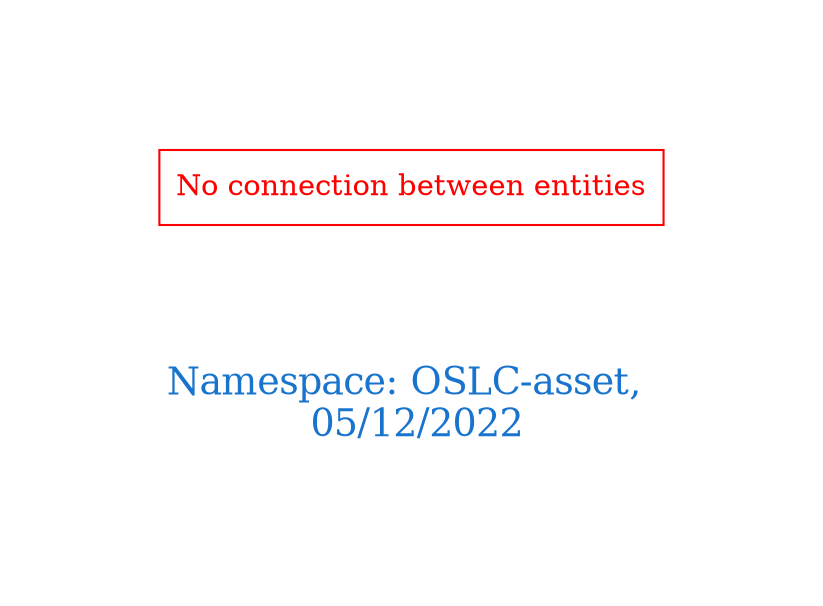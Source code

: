 digraph OGIT_ontology {
 graph [ rankdir= LR,pad=1 
fontsize = 18,
fontcolor= dodgerblue3,label = "\n\n\nNamespace: OSLC-asset, \n 05/12/2022"];
node[shape=polygon];
edge [  color="gray81"];

"No connection between entities" [fontcolor = "red",color="red", shape="polygon"]
}
